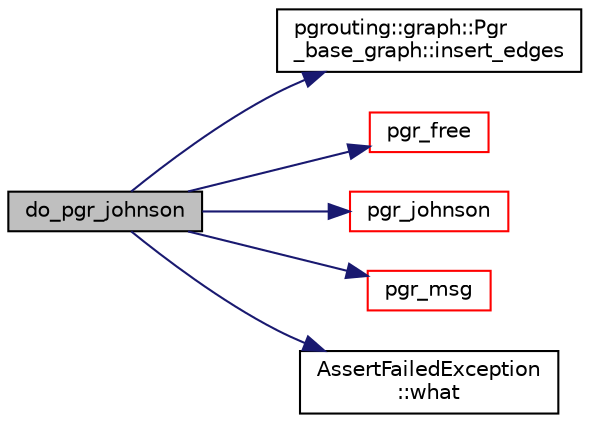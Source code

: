 digraph "do_pgr_johnson"
{
  edge [fontname="Helvetica",fontsize="10",labelfontname="Helvetica",labelfontsize="10"];
  node [fontname="Helvetica",fontsize="10",shape=record];
  rankdir="LR";
  Node1 [label="do_pgr_johnson",height=0.2,width=0.4,color="black", fillcolor="grey75", style="filled" fontcolor="black"];
  Node1 -> Node2 [color="midnightblue",fontsize="10",style="solid",fontname="Helvetica"];
  Node2 [label="pgrouting::graph::Pgr\l_base_graph::insert_edges",height=0.2,width=0.4,color="black", fillcolor="white", style="filled",URL="$classpgrouting_1_1graph_1_1Pgr__base__graph.html#a620afb6a1b4be1a20a90fe6e58063ad7",tooltip="Inserts count edges of type T into the graph. "];
  Node1 -> Node3 [color="midnightblue",fontsize="10",style="solid",fontname="Helvetica"];
  Node3 [label="pgr_free",height=0.2,width=0.4,color="red", fillcolor="white", style="filled",URL="$pgr__alloc_8hpp.html#aae87e343d8516ca2c6a60dcfbbf7fde6"];
  Node1 -> Node4 [color="midnightblue",fontsize="10",style="solid",fontname="Helvetica"];
  Node4 [label="pgr_johnson",height=0.2,width=0.4,color="red", fillcolor="white", style="filled",URL="$pgr__allpairs_8hpp.html#a49254f1a8cbcdf61b6afef9ad74ebd6b"];
  Node1 -> Node5 [color="midnightblue",fontsize="10",style="solid",fontname="Helvetica"];
  Node5 [label="pgr_msg",height=0.2,width=0.4,color="red", fillcolor="white", style="filled",URL="$pgr__alloc_8cpp.html#a03fe028457780ee3a4d223cd7fe9d53e"];
  Node1 -> Node6 [color="midnightblue",fontsize="10",style="solid",fontname="Helvetica"];
  Node6 [label="AssertFailedException\l::what",height=0.2,width=0.4,color="black", fillcolor="white", style="filled",URL="$classAssertFailedException.html#aafd3ed0f0334f5a66586307c6db69fd2"];
}
